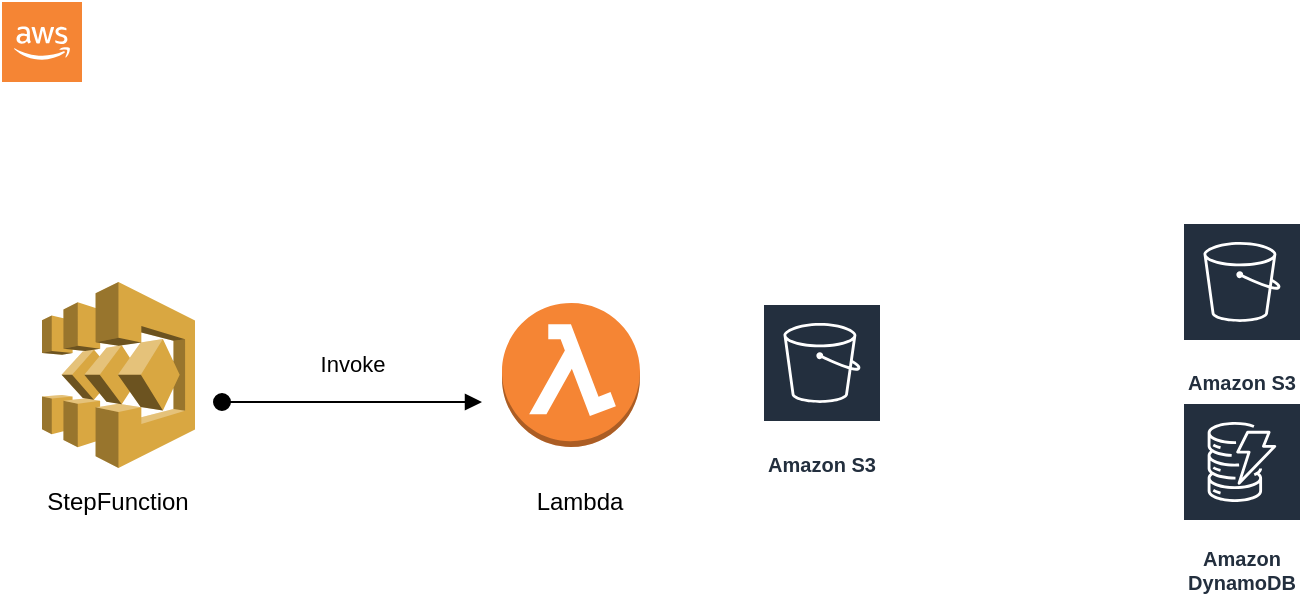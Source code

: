 <mxfile version="24.8.6">
  <diagram name="Page-1" id="qGDajRRk05GVEo0lbaPc">
    <mxGraphModel dx="1303" dy="660" grid="1" gridSize="10" guides="1" tooltips="1" connect="1" arrows="1" fold="1" page="1" pageScale="1" pageWidth="827" pageHeight="1169" math="0" shadow="0">
      <root>
        <mxCell id="0" />
        <mxCell id="1" parent="0" />
        <mxCell id="n8eencKYujPpVASK_ZUD-14" value="" style="outlineConnect=0;dashed=0;verticalLabelPosition=bottom;verticalAlign=top;align=center;html=1;shape=mxgraph.aws3.lambda_function;fillColor=#F58534;gradientColor=none;" vertex="1" parent="1">
          <mxGeometry x="330" y="190.5" width="69" height="72" as="geometry" />
        </mxCell>
        <mxCell id="n8eencKYujPpVASK_ZUD-15" value="" style="outlineConnect=0;dashed=0;verticalLabelPosition=bottom;verticalAlign=top;align=center;html=1;shape=mxgraph.aws3.step_functions;fillColor=#D9A741;gradientColor=none;" vertex="1" parent="1">
          <mxGeometry x="100" y="180" width="76.5" height="93" as="geometry" />
        </mxCell>
        <mxCell id="n8eencKYujPpVASK_ZUD-16" value="" style="outlineConnect=0;dashed=0;verticalLabelPosition=bottom;verticalAlign=top;align=center;html=1;shape=mxgraph.aws3.cloud_2;fillColor=#F58534;gradientColor=none;" vertex="1" parent="1">
          <mxGeometry x="80" y="40" width="40" height="40" as="geometry" />
        </mxCell>
        <mxCell id="n8eencKYujPpVASK_ZUD-19" value="Amazon S3" style="sketch=0;outlineConnect=0;fontColor=#232F3E;gradientColor=none;strokeColor=#ffffff;fillColor=#232F3E;dashed=0;verticalLabelPosition=middle;verticalAlign=bottom;align=center;html=1;whiteSpace=wrap;fontSize=10;fontStyle=1;spacing=3;shape=mxgraph.aws4.productIcon;prIcon=mxgraph.aws4.s3;" vertex="1" parent="1">
          <mxGeometry x="670" y="150" width="60" height="90" as="geometry" />
        </mxCell>
        <mxCell id="n8eencKYujPpVASK_ZUD-20" value="Amazon DynamoDB" style="sketch=0;outlineConnect=0;fontColor=#232F3E;gradientColor=none;strokeColor=#ffffff;fillColor=#232F3E;dashed=0;verticalLabelPosition=middle;verticalAlign=bottom;align=center;html=1;whiteSpace=wrap;fontSize=10;fontStyle=1;spacing=3;shape=mxgraph.aws4.productIcon;prIcon=mxgraph.aws4.dynamodb;" vertex="1" parent="1">
          <mxGeometry x="670" y="240" width="60" height="100" as="geometry" />
        </mxCell>
        <mxCell id="n8eencKYujPpVASK_ZUD-21" value="&lt;div&gt;Invoke&lt;/div&gt;" style="html=1;verticalAlign=bottom;startArrow=oval;startFill=1;endArrow=block;startSize=8;curved=0;rounded=0;" edge="1" parent="1">
          <mxGeometry y="10" width="60" relative="1" as="geometry">
            <mxPoint x="190" y="240" as="sourcePoint" />
            <mxPoint x="320" y="240" as="targetPoint" />
            <mxPoint as="offset" />
          </mxGeometry>
        </mxCell>
        <mxCell id="n8eencKYujPpVASK_ZUD-22" value="StepFunction" style="text;html=1;align=center;verticalAlign=middle;whiteSpace=wrap;rounded=0;" vertex="1" parent="1">
          <mxGeometry x="108.25" y="275" width="60" height="30" as="geometry" />
        </mxCell>
        <mxCell id="n8eencKYujPpVASK_ZUD-23" value="Lambda" style="text;html=1;align=center;verticalAlign=middle;whiteSpace=wrap;rounded=0;" vertex="1" parent="1">
          <mxGeometry x="339" y="275" width="60" height="30" as="geometry" />
        </mxCell>
        <mxCell id="n8eencKYujPpVASK_ZUD-24" value="Amazon S3" style="sketch=0;outlineConnect=0;fontColor=#232F3E;gradientColor=none;strokeColor=#ffffff;fillColor=#232F3E;dashed=0;verticalLabelPosition=middle;verticalAlign=bottom;align=center;html=1;whiteSpace=wrap;fontSize=10;fontStyle=1;spacing=3;shape=mxgraph.aws4.productIcon;prIcon=mxgraph.aws4.s3;" vertex="1" parent="1">
          <mxGeometry x="460" y="190.5" width="60" height="90" as="geometry" />
        </mxCell>
      </root>
    </mxGraphModel>
  </diagram>
</mxfile>
